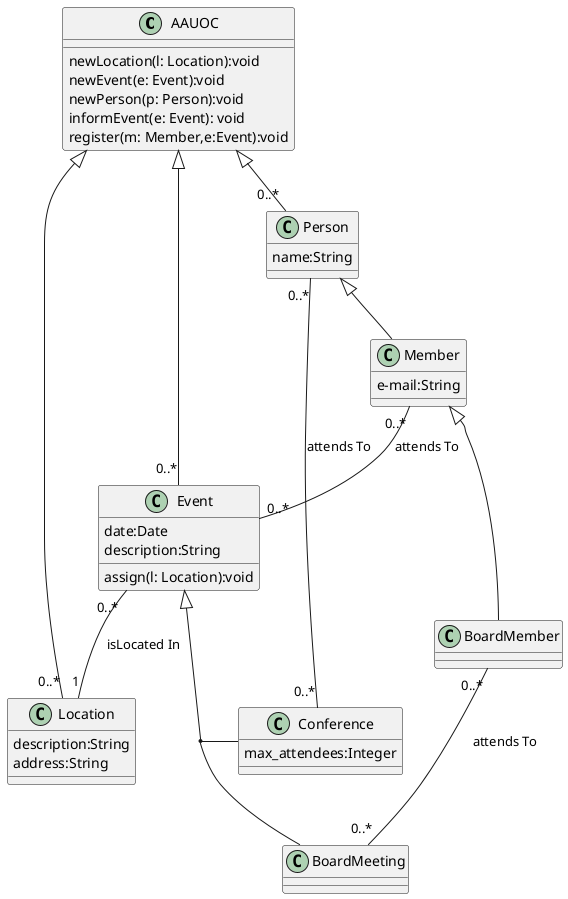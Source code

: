 @startuml

class AAUOC{
newLocation(l: Location):void
newEvent(e: Event):void
newPerson(p: Person):void
informEvent(e: Event): void
register(m: Member,e:Event):void
}
class Location{
description:String
address:String
}
class Event{
date:Date
description:String
assign(l: Location):void
}
class Person{
name:String
}
class Member{
e-mail:String
}
class BoardMember
class BoardMeeting
class Conference{
max_attendees:Integer
}

AAUOC <|-- "0..*" Location
AAUOC <|-- "0..*" Event
AAUOC <|-- "0..*" Person
Person <|-- Member
Member <|-- BoardMember
Event <|-- BoardMeeting
Event "0..*" -- "1" Location :isLocated In
Member "0..*" -- "0..*" Event : attends To
BoardMember "0..*" -- "0..*" BoardMeeting : attends To
Person "0..*" -- "0..*" Conference : attends To
(Event, BoardMeeting) -- Conference

@enduml